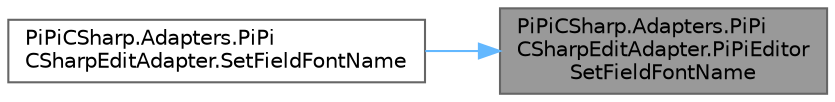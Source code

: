 digraph "PiPiCSharp.Adapters.PiPiCSharpEditAdapter.PiPiEditorSetFieldFontName"
{
 // LATEX_PDF_SIZE
  bgcolor="transparent";
  edge [fontname=Helvetica,fontsize=10,labelfontname=Helvetica,labelfontsize=10];
  node [fontname=Helvetica,fontsize=10,shape=box,height=0.2,width=0.4];
  rankdir="RL";
  Node1 [id="Node000001",label="PiPiCSharp.Adapters.PiPi\lCSharpEditAdapter.PiPiEditor\lSetFieldFontName",height=0.2,width=0.4,color="gray40", fillcolor="grey60", style="filled", fontcolor="black",tooltip="Invoke c++ PiPiEditor SetFieldFontName."];
  Node1 -> Node2 [id="edge1_Node000001_Node000002",dir="back",color="steelblue1",style="solid",tooltip=" "];
  Node2 [id="Node000002",label="PiPiCSharp.Adapters.PiPi\lCSharpEditAdapter.SetFieldFontName",height=0.2,width=0.4,color="grey40", fillcolor="white", style="filled",URL="$class_pi_pi_c_sharp_1_1_adapters_1_1_pi_pi_c_sharp_edit_adapter.html#a8ce032438a82f299da9fd2887059e91a",tooltip="Set field font name."];
}
